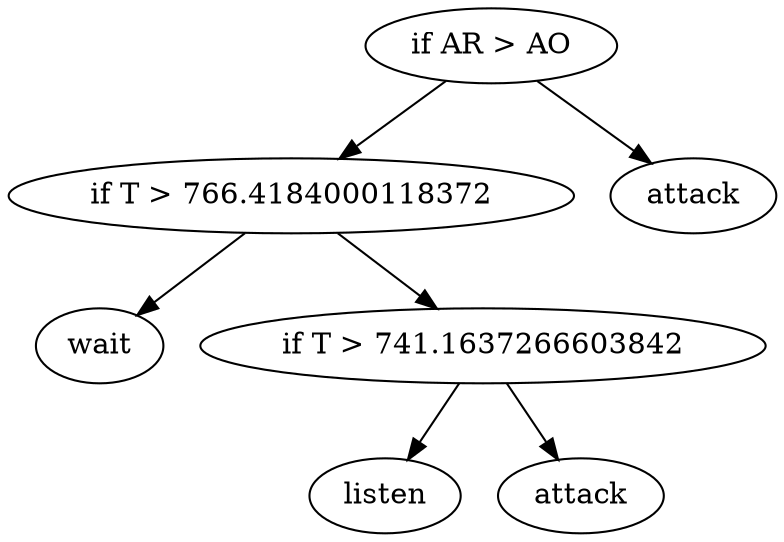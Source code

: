 digraph {
	0 [label="if AR > AO"]
	1 [label="if T > 766.4184000118372"]
	2 [label=wait]
	1 -> 2
	3 [label="if T > 741.1637266603842"]
	4 [label=listen]
	3 -> 4
	5 [label=attack]
	3 -> 5
	1 -> 3
	0 -> 1
	6 [label=attack]
	0 -> 6
}